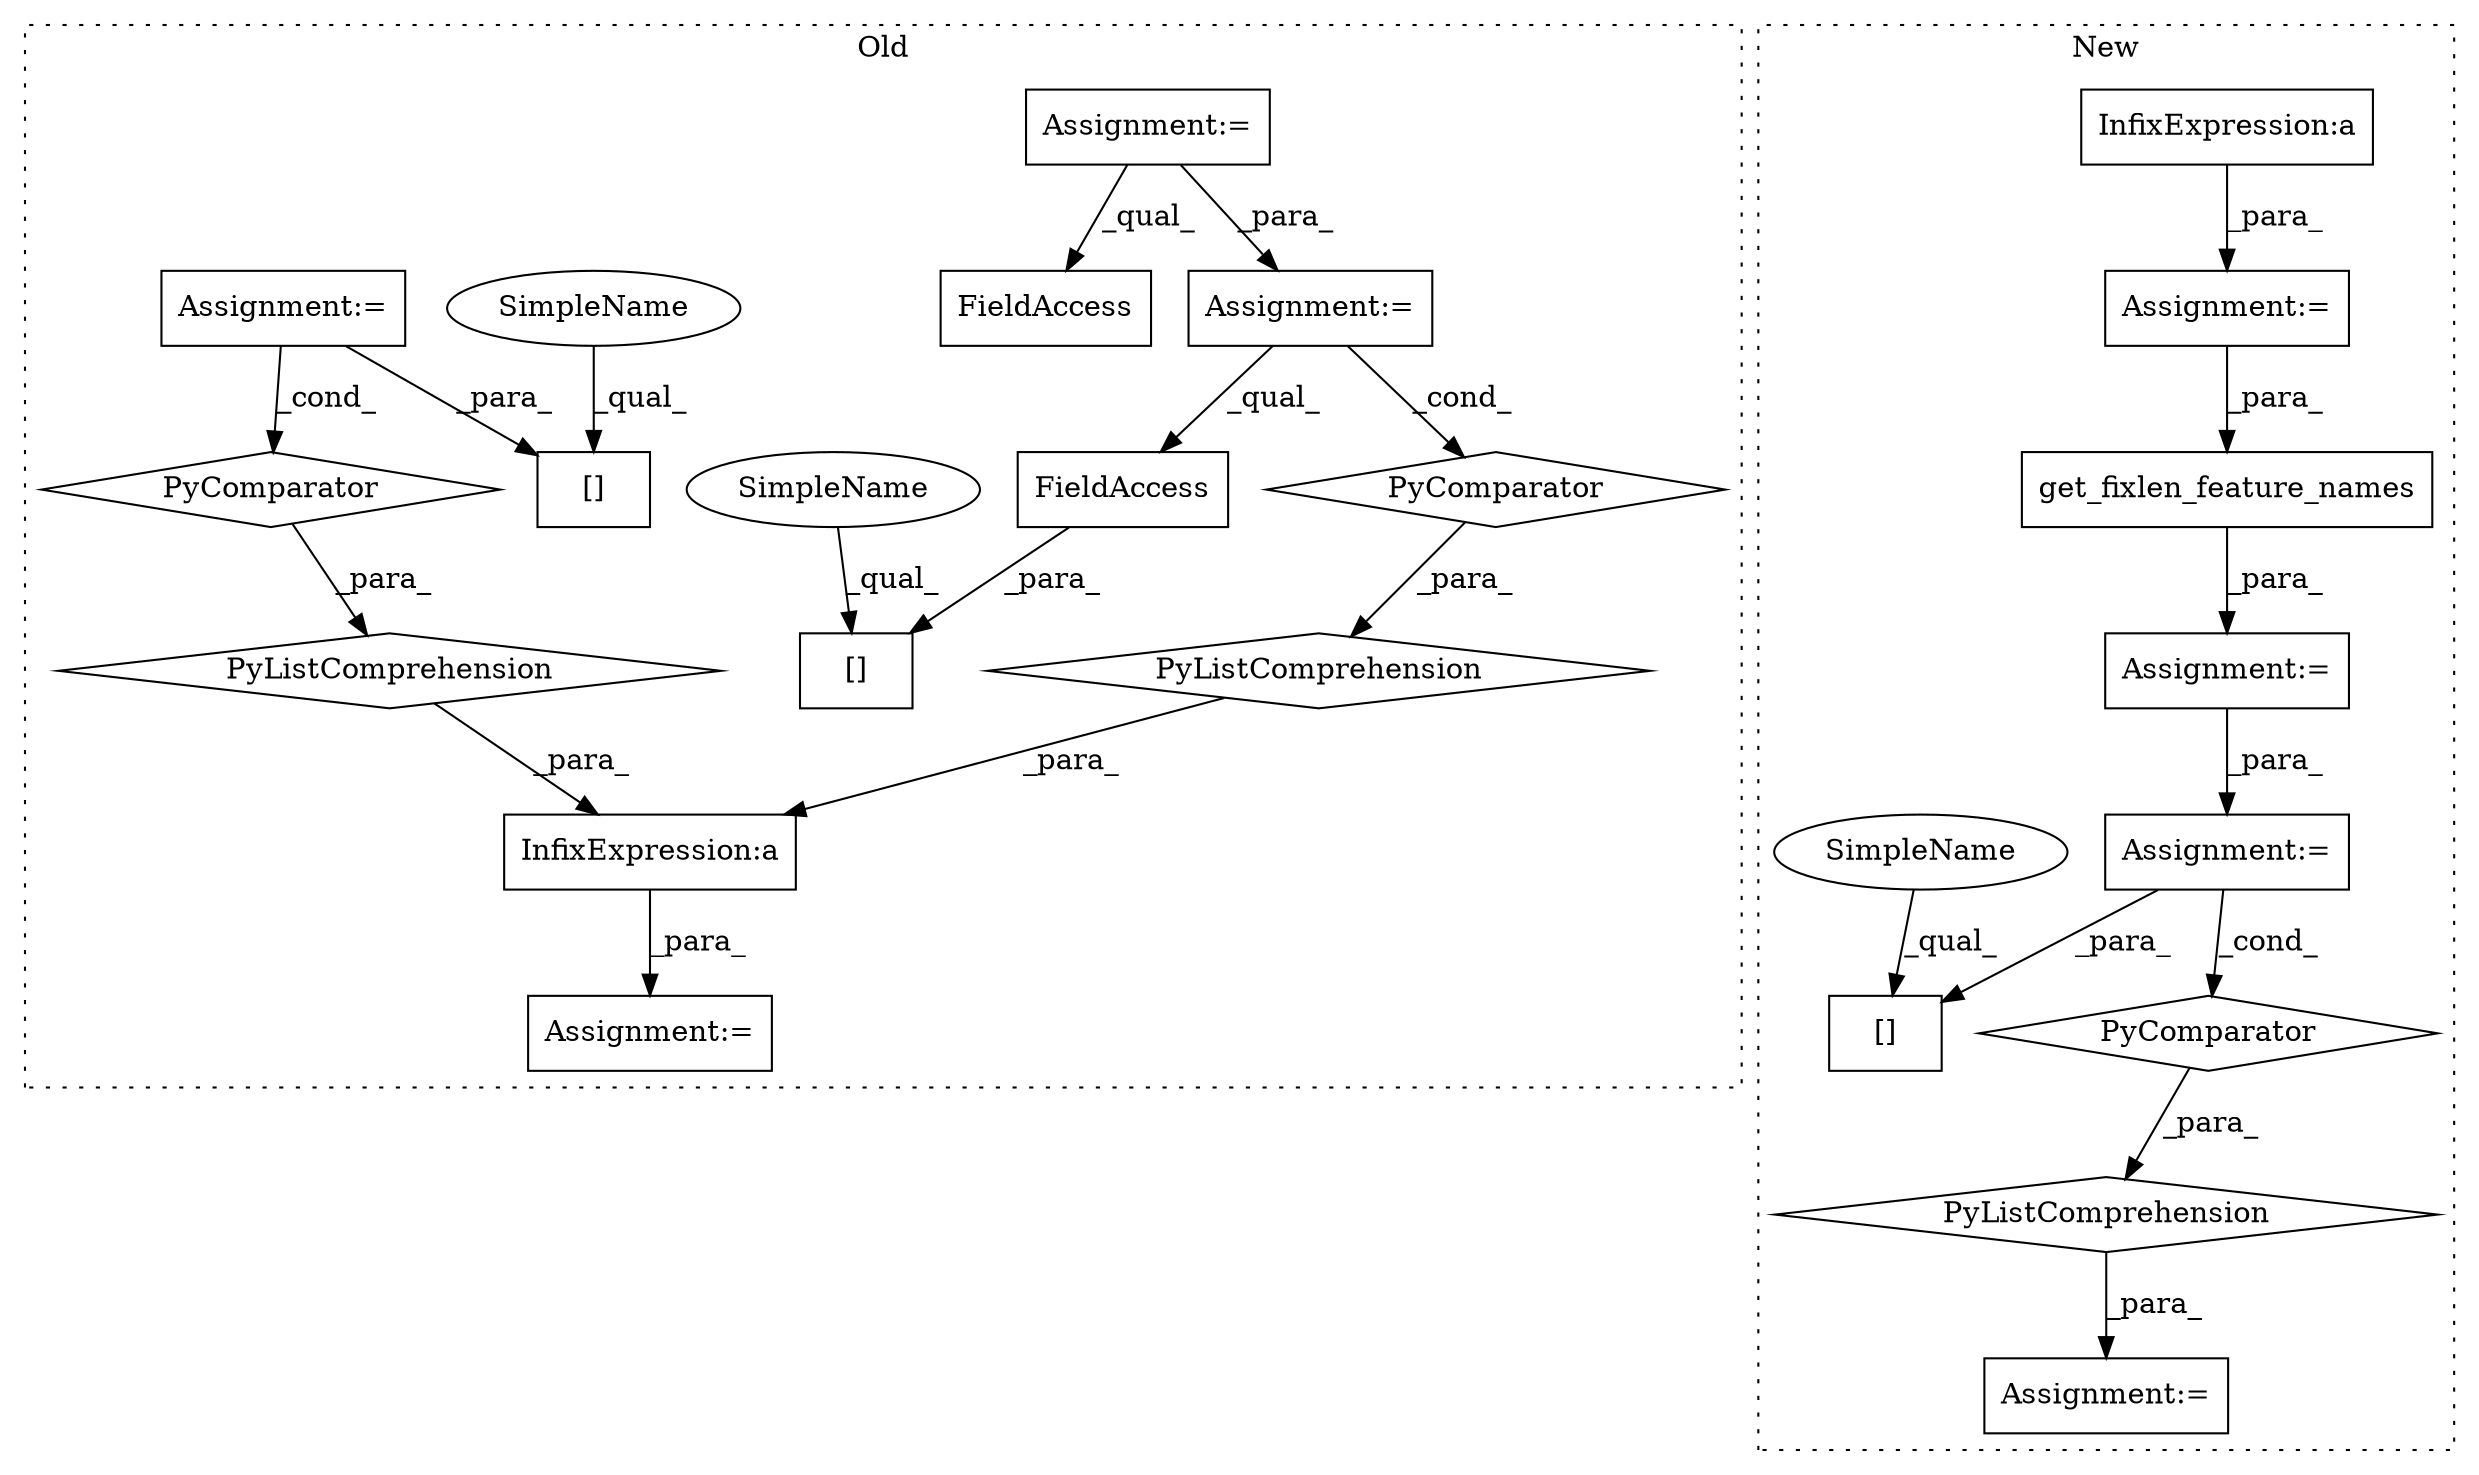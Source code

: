 digraph G {
subgraph cluster0 {
1 [label="PyComparator" a="113" s="2607" l="37" shape="diamond"];
3 [label="InfixExpression:a" a="27" s="2503" l="10" shape="box"];
6 [label="PyListComprehension" a="109" s="2513" l="139" shape="diamond"];
8 [label="PyComparator" a="113" s="2457" l="38" shape="diamond"];
9 [label="PyListComprehension" a="109" s="2350" l="153" shape="diamond"];
15 [label="Assignment:=" a="7" s="2335" l="1" shape="box"];
16 [label="Assignment:=" a="7" s="1773" l="14" shape="box"];
17 [label="[]" a="2" s="2513,2527" l="5,1" shape="box"];
18 [label="[]" a="2" s="2350,2364" l="5,1" shape="box"];
19 [label="FieldAccess" a="22" s="2176" l="23" shape="box"];
20 [label="FieldAccess" a="22" s="2518" l="9" shape="box"];
21 [label="Assignment:=" a="7" s="2457" l="38" shape="box"];
22 [label="Assignment:=" a="7" s="2607" l="37" shape="box"];
23 [label="SimpleName" a="42" s="2350" l="4" shape="ellipse"];
24 [label="SimpleName" a="42" s="2513" l="4" shape="ellipse"];
label = "Old";
style="dotted";
}
subgraph cluster1 {
2 [label="get_fixlen_feature_names" a="32" s="2259,2328" l="25,1" shape="box"];
4 [label="InfixExpression:a" a="27" s="1992" l="10" shape="box"];
5 [label="[]" a="2" s="2587,2596" l="5,1" shape="box"];
7 [label="PyListComprehension" a="109" s="2587" l="121" shape="diamond"];
10 [label="PyComparator" a="113" s="2661" l="39" shape="diamond"];
11 [label="Assignment:=" a="7" s="2573" l="14" shape="box"];
12 [label="Assignment:=" a="7" s="2258" l="1" shape="box"];
13 [label="Assignment:=" a="7" s="2207" l="1" shape="box"];
14 [label="Assignment:=" a="7" s="2661" l="39" shape="box"];
25 [label="SimpleName" a="42" s="2587" l="4" shape="ellipse"];
label = "New";
style="dotted";
}
1 -> 6 [label="_para_"];
2 -> 12 [label="_para_"];
3 -> 15 [label="_para_"];
4 -> 13 [label="_para_"];
6 -> 3 [label="_para_"];
7 -> 11 [label="_para_"];
8 -> 9 [label="_para_"];
9 -> 3 [label="_para_"];
10 -> 7 [label="_para_"];
12 -> 14 [label="_para_"];
13 -> 2 [label="_para_"];
14 -> 5 [label="_para_"];
14 -> 10 [label="_cond_"];
16 -> 22 [label="_para_"];
16 -> 19 [label="_qual_"];
20 -> 17 [label="_para_"];
21 -> 18 [label="_para_"];
21 -> 8 [label="_cond_"];
22 -> 1 [label="_cond_"];
22 -> 20 [label="_qual_"];
23 -> 18 [label="_qual_"];
24 -> 17 [label="_qual_"];
25 -> 5 [label="_qual_"];
}